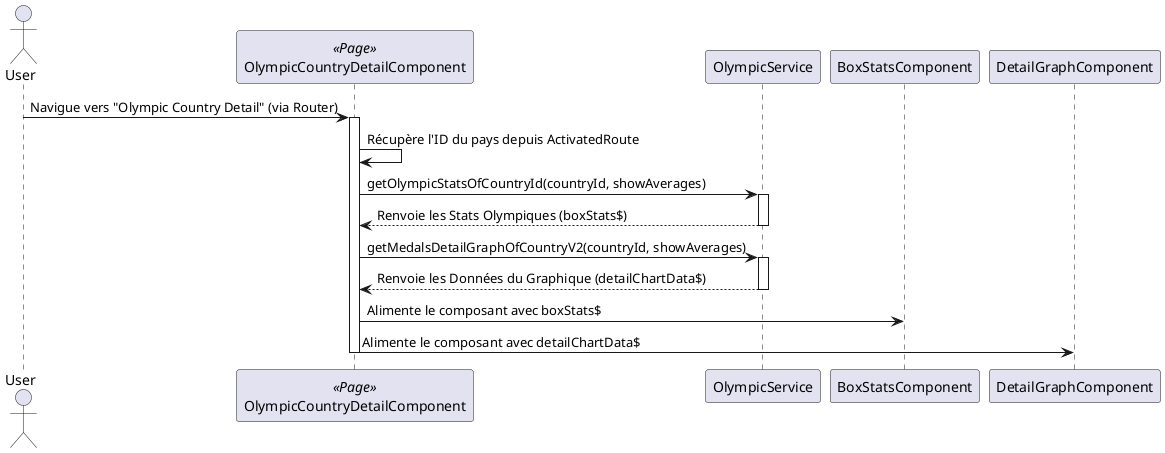 @startuml
actor User as U
participant OlympicCountryDetailComponent <<Page>>

participant "OlympicService" as OS
participant "BoxStatsComponent" as BSC
participant "DetailGraphComponent" as DGC

U -> OlympicCountryDetailComponent: Navigue vers "Olympic Country Detail" (via Router)
activate OlympicCountryDetailComponent
OlympicCountryDetailComponent -> OlympicCountryDetailComponent: Récupère l'ID du pays depuis ActivatedRoute
OlympicCountryDetailComponent -> OS: getOlympicStatsOfCountryId(countryId, showAverages)
activate OS
OS --> OlympicCountryDetailComponent: Renvoie les Stats Olympiques (boxStats$)
deactivate OS

OlympicCountryDetailComponent -> OS: getMedalsDetailGraphOfCountryV2(countryId, showAverages)
activate OS
OS --> OlympicCountryDetailComponent: Renvoie les Données du Graphique (detailChartData$)
deactivate OS

OlympicCountryDetailComponent -> BSC: Alimente le composant avec boxStats$
OlympicCountryDetailComponent -> DGC: Alimente le composant avec detailChartData$
deactivate OlympicCountryDetailComponent
@enduml
